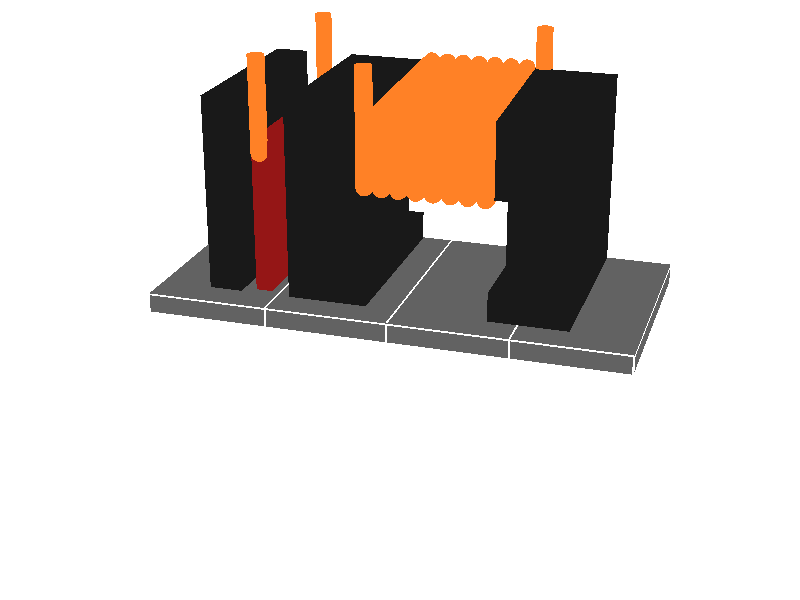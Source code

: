 /*========================================================================================================
    Designation : LMR
    Created on  : 21 December 2018
    Author      : Wassana Daeng-am
    Location    : Computational magnetism group, Physics Department, Mahasarakham university, Thailand
==========================================================================================================*/


#include "colors.inc"
#include "metals.inc"
#include "screen.inc"
#declare LX=0;
#declare LY=550;
#declare LZ=100;
#declare CX=3000;
#declare CY=0;
#declare CZ=1400;
#declare ref=0.4;
global_settings { assumed_gamma 2.0 }
background { color White }
Set_Camera(<CX,CY,CZ>, <LX,LY,LZ>, 30)
Set_Camera_Aspect(4,3)
Set_Camera_Sky(<0,0,1>)
light_source { <3000,3000,5000> color Gray90}
light_source { <13000,-13000,5000> color Gray70}

plane { <0,0,1>, -40 pigment { color White } finish { ambient 0 diffuse 0 reflection 1 } }

//soft underlayer
#macro boxes (bx,by,bz, bx1,by1,bz1)
box { <bx,by,bz>
	<bx1,by1,bz1>
    pigment { color White } finish { ambient 0 diffuse 0 reflection 1 } rotate z*7 scale<1,1,1>     
    }
#end
boxes (1,28,-40, -560,1200,-650)


//disk
#macro boxes (bx,by,bz, bx1,by1,bz1)
box { <bx,by,bz>
	<bx1,by1,bz1>
    texture {pigment{ color rgbf<0.35,0.35,0.35, 0>}} finish {phong  2 metallic diffuse 1.3 ambient 0} rotate z*7     // Equivalent to "rotate <0,20,0>"--
    }
#end
boxes (1,28,8, -560,1200,-40)

//write head
#macro boxes (bx,by,bz, bx1,by1,bz1)
box { <bx,by,bz>
	<bx1,by1,bz1>
    texture {pigment{ color rgbf<0.1,0.1,0.1, 0>}} finish{reflection 0.1 specular 20 phong 0.6 phong_size 200 diffuse 0.9 ambient color<0.1,0.1,0.1> brilliance 5 } rotate z*7     // Equivalent to "rotate <0,20,0>"--
    }
#end
boxes (-30,180,30, -500,330,500)
boxes (-30,330,320, -500,700,500)
boxes (-30,700,30, -500,850,500)
boxes (-30,970,30, -500,1050,500)
boxes (-30,330,30, -500,370,100)
boxes (-30,660,30, -500,700,100)

//read head
#macro boxes (bx,by,bz, bx1,by1,bz1)
box { <bx,by,bz>
	<bx1,by1,bz1>
    texture {pigment{ color Scarlet}} finish{reflection 0.2 specular 0.5 phong 0.5 phong_size 100 diffuse 2 ambient color<0.1,0.1,0.1> brilliance 2 } rotate z*7     // Equivalent to "rotate <0,20,0>"--
    }
#end
boxes (-50,900,30, -490,940,400)

//bit lines
#macro line (cx1,cy1,cz1 cx2,cy2,cz2)
cylinder { <cx1,cy1,cz1> <cx2,cy2,cz2>, 2.5 texture {pigment{ color White}} finish {phong  1 metallic diffuse 1.3 ambient 0} rotate z*7 }
#end
line (0,29,5, 0,1200,5)
line (-560,29,5, -560,1200,5)
line (-560,29,-40, -560,1200,-40)
line (0,29,5, -560,29,5)

line (0,310,7, -560,310,7)
line (0,600,7, -560,600,7)
line (0,900,7, -560,900,7)
line (0,1200,7, -560,1200,7)

line (-560,29,5, -560,29,-40)
line (0,29,5, 0,29,-40)
line (0,310,5, 0,310,-40)
line (0,600,5, 0,600,-40)
line (0,900,5, 0,900,-40)
line (0,1200,5, 0,1200,-40)

//solenoid
#macro lines (cx1,cy1,cz1 cx2,cy2,cz2)
cylinder { <cx1,cy1,cz1> <cx2,cy2,cz2>, 20 texture {pigment{ color rgb <1.1,0.47,0.14>}} finish{reflection 0.3 specular 0.8 phong 0.5 phong_size 100 diffuse 1.8 ambient color<0.1,0.1,0.1> brilliance 2 }rotate z*7 }
#end
lines (-30,380,500, -500,400,500)
lines (-30,420,500, -500,440,500)
lines (-30,460,500, -500,480,500)
lines (-30,500,500, -500,520,500)
lines (-30,540,500, -500,560,500)
lines (-30,580,500, -500,600,500)
lines (-30,620,500, -500,640,500)

lines (-520,360,320, -500,360,600)

lines (-30,660,320, -30,660,600)

lines (-30,380,320, -30,380,500)
lines (-30,420,320, -30,420,500)
lines (-30,460,320, -30,460,500)
lines (-30,500,320, -30,500,500)
lines (-30,540,320, -30,540,500)
lines (-30,580,320, -30,580,500)
lines (-30,620,320, -30,620,500)

lines (-30,380,320, -500,360,320)
lines (-30,420,320, -500,400,320)
lines (-30,460,320, -500,440,320)
lines (-30,500,320, -500,480,320)
lines (-30,540,320, -500,520,320)
lines (-30,580,320, -500,560,320)
lines (-30,620,320, -500,600,320)
lines (-30,660,320, -500,640,320)

//reader
lines (-490,920,370, -490,920,600)
lines (-50,920,370, -50,920,600)

#macro ball (cx1,cy1,cz1)
sphere { <cx1,cy1,cz1> , 20 texture {pigment{ color rgb <1.1,0.47,0.14>}} finish{reflection 0.3 specular 0.8 phong 0.5 phong_size 100 diffuse 2 ambient color<0.1,0.1,0.1> brilliance 2 } rotate z*7 }
#end
ball (-30,620,500)
ball (-30,580,500)
ball (-30,540,500)
ball (-30,500,500)
ball (-30,460,500)
ball (-30,420,500)
ball (-30,380,500)

ball (-30,660,320)
ball (-30,620,320)
ball (-30,580,320)
ball (-30,540,320)
ball (-30,500,320)
ball (-30,460,320)
ball (-30,420,320)
ball (-30,380,320)

//reader
ball (-490,920,370)
ball (-50,920,370)

